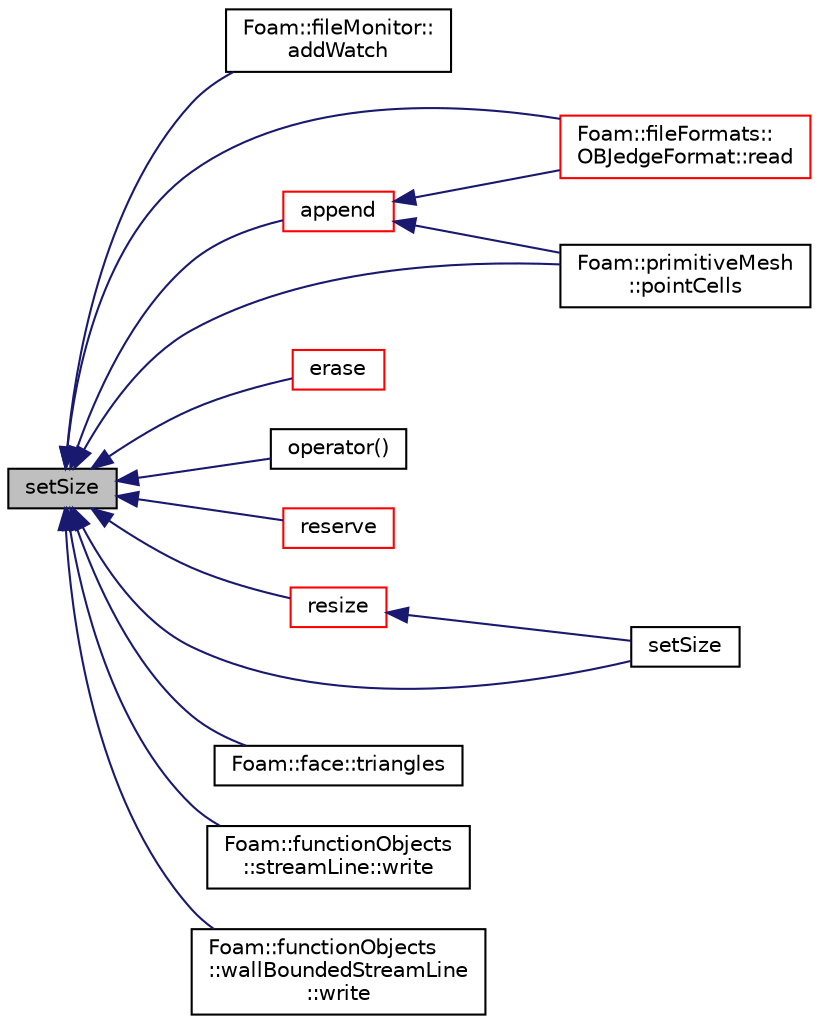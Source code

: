 digraph "setSize"
{
  bgcolor="transparent";
  edge [fontname="Helvetica",fontsize="10",labelfontname="Helvetica",labelfontsize="10"];
  node [fontname="Helvetica",fontsize="10",shape=record];
  rankdir="LR";
  Node1 [label="setSize",height=0.2,width=0.4,color="black", fillcolor="grey75", style="filled", fontcolor="black"];
  Node1 -> Node2 [dir="back",color="midnightblue",fontsize="10",style="solid",fontname="Helvetica"];
  Node2 [label="Foam::fileMonitor::\laddWatch",height=0.2,width=0.4,color="black",URL="$a00791.html#a54ba439641e4df6b49575fcd05af4286",tooltip="Add file to watch. Return watch descriptor. "];
  Node1 -> Node3 [dir="back",color="midnightblue",fontsize="10",style="solid",fontname="Helvetica"];
  Node3 [label="append",height=0.2,width=0.4,color="red",URL="$a00615.html#a7b67b42af715604376ad63a681dee6d8",tooltip="Append an element at the end of the list. "];
  Node3 -> Node4 [dir="back",color="midnightblue",fontsize="10",style="solid",fontname="Helvetica"];
  Node4 [label="Foam::fileFormats::\lOBJedgeFormat::read",height=0.2,width=0.4,color="red",URL="$a01736.html#a464ebd67acbdff0014d4dae69e3ec4be",tooltip="Read from file. "];
  Node3 -> Node5 [dir="back",color="midnightblue",fontsize="10",style="solid",fontname="Helvetica"];
  Node5 [label="Foam::primitiveMesh\l::pointCells",height=0.2,width=0.4,color="black",URL="$a02020.html#aefc56266a9ecb124ea1b2aebc3d9ce0a",tooltip="pointCells using pointFaces "];
  Node1 -> Node6 [dir="back",color="midnightblue",fontsize="10",style="solid",fontname="Helvetica"];
  Node6 [label="erase",height=0.2,width=0.4,color="red",URL="$a00615.html#ad2d73cf9ff73f7ecef24ad6e4cc77aae",tooltip="Erase an element, move the remaining elements to fill the gap. "];
  Node1 -> Node7 [dir="back",color="midnightblue",fontsize="10",style="solid",fontname="Helvetica"];
  Node7 [label="operator()",height=0.2,width=0.4,color="black",URL="$a00615.html#abc568a2446cac8e868a0e2f42b561d08",tooltip="Return non-const access to an element, resizing list if. "];
  Node1 -> Node5 [dir="back",color="midnightblue",fontsize="10",style="solid",fontname="Helvetica"];
  Node1 -> Node4 [dir="back",color="midnightblue",fontsize="10",style="solid",fontname="Helvetica"];
  Node1 -> Node8 [dir="back",color="midnightblue",fontsize="10",style="solid",fontname="Helvetica"];
  Node8 [label="reserve",height=0.2,width=0.4,color="red",URL="$a00615.html#a7294bcb6d8983466db362b4acf6e72ec",tooltip="Reserve allocation space for at least this size. "];
  Node1 -> Node9 [dir="back",color="midnightblue",fontsize="10",style="solid",fontname="Helvetica"];
  Node9 [label="resize",height=0.2,width=0.4,color="red",URL="$a00615.html#a4eb7a78f8b52136a8668d0e785dace04",tooltip="Alter the addressed list size. "];
  Node9 -> Node10 [dir="back",color="midnightblue",fontsize="10",style="solid",fontname="Helvetica"];
  Node10 [label="setSize",height=0.2,width=0.4,color="black",URL="$a00615.html#a3e1ba8cbd7f1301a31141b5ec3d97eae",tooltip="Alter the addressed list size and fill new space with a. "];
  Node1 -> Node10 [dir="back",color="midnightblue",fontsize="10",style="solid",fontname="Helvetica"];
  Node1 -> Node11 [dir="back",color="midnightblue",fontsize="10",style="solid",fontname="Helvetica"];
  Node11 [label="Foam::face::triangles",height=0.2,width=0.4,color="black",URL="$a00727.html#a641414ec1516d58aad8964a12f8af8d8"];
  Node1 -> Node12 [dir="back",color="midnightblue",fontsize="10",style="solid",fontname="Helvetica"];
  Node12 [label="Foam::functionObjects\l::streamLine::write",height=0.2,width=0.4,color="black",URL="$a02542.html#a926408c1fa3e88a4a831a20e8bcd04ce",tooltip="Calculate and write the steamlines. "];
  Node1 -> Node13 [dir="back",color="midnightblue",fontsize="10",style="solid",fontname="Helvetica"];
  Node13 [label="Foam::functionObjects\l::wallBoundedStreamLine\l::write",height=0.2,width=0.4,color="black",URL="$a02943.html#a926408c1fa3e88a4a831a20e8bcd04ce",tooltip="Calculate and write the wall-bounded streamlines. "];
}
